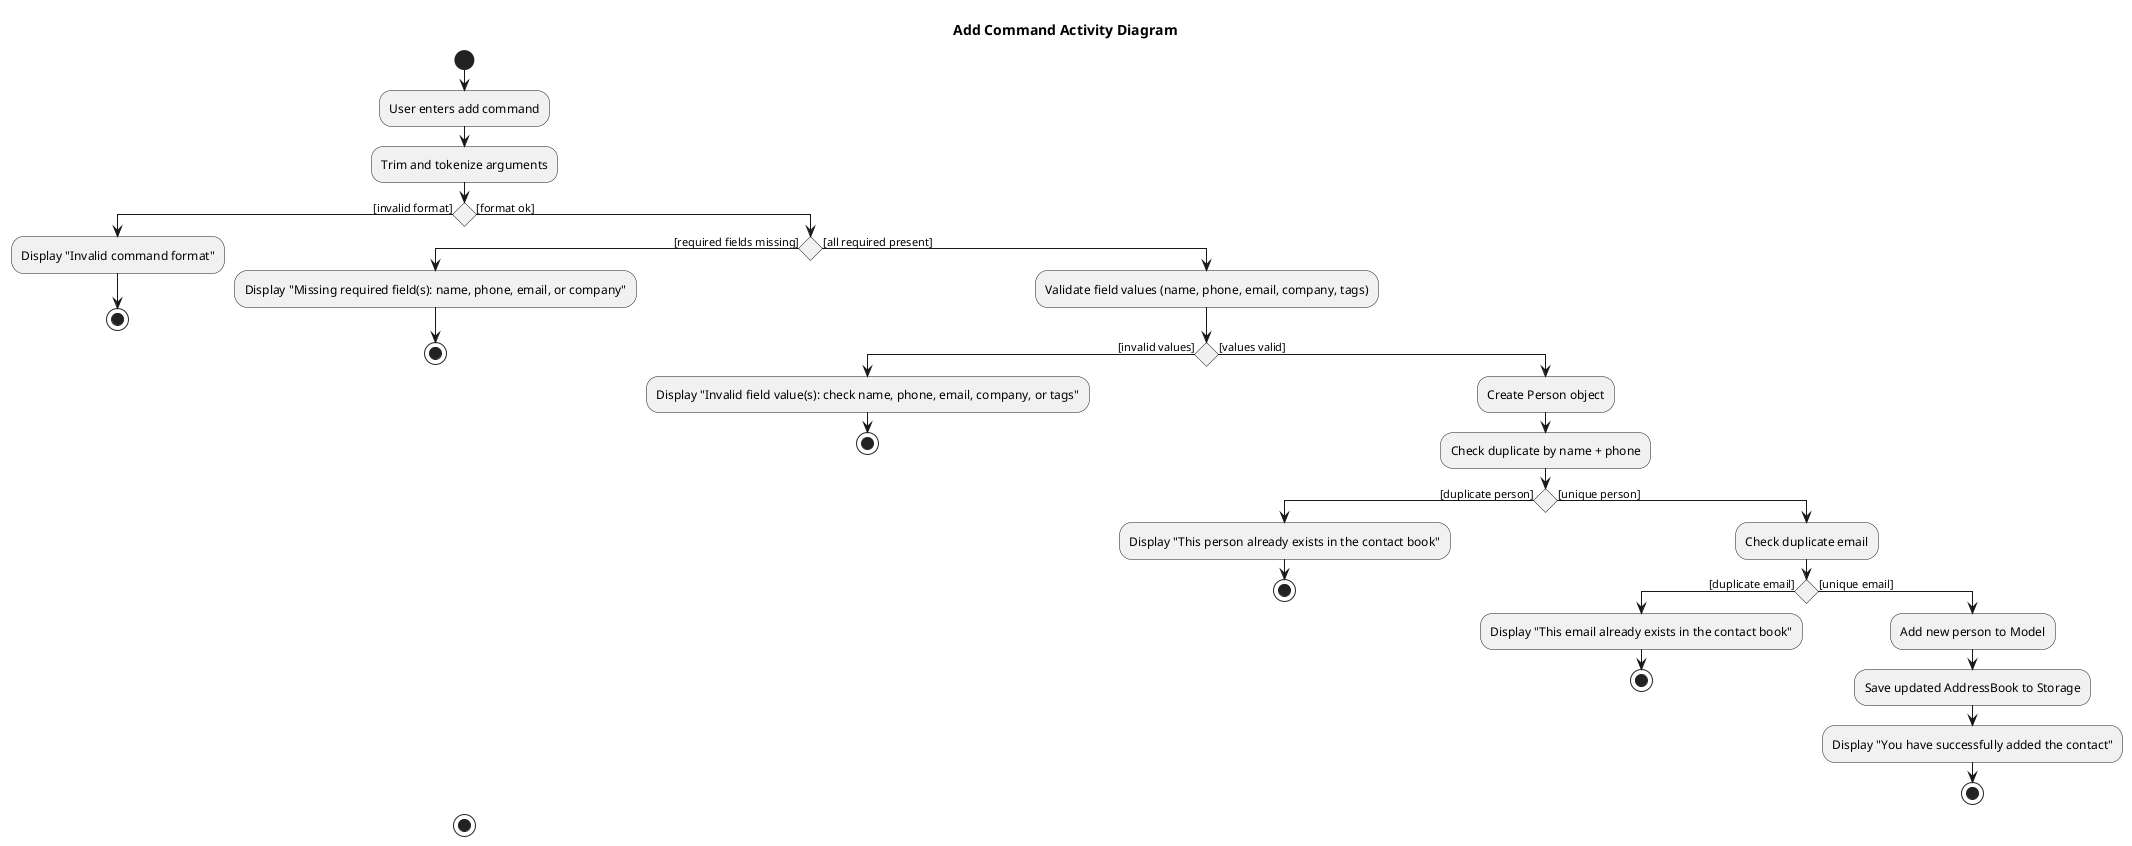 @startuml
title Add Command Activity Diagram

start

:User enters add command;
:Trim and tokenize arguments;

if () then ([invalid format])
  :Display "Invalid command format";
  stop
else ([format ok])
  if () then ([required fields missing])
    :Display "Missing required field(s): name, phone, email, or company";
    stop
  else ([all required present])
    :Validate field values (name, phone, email, company, tags);
    if () then ([invalid values])
      :Display "Invalid field value(s): check name, phone, email, company, or tags";
      stop
    else ([values valid])
      :Create Person object;
      :Check duplicate by name + phone;
      if () then ([duplicate person])
        :Display "This person already exists in the contact book";
        stop
      else ([unique person])
        :Check duplicate email;
        if () then ([duplicate email])
          :Display "This email already exists in the contact book";
          stop
        else ([unique email])
          :Add new person to Model;
          :Save updated AddressBook to Storage;
          :Display "You have successfully added the contact";
          stop
        endif
      endif
    endif
  endif
endif

stop
@enduml

